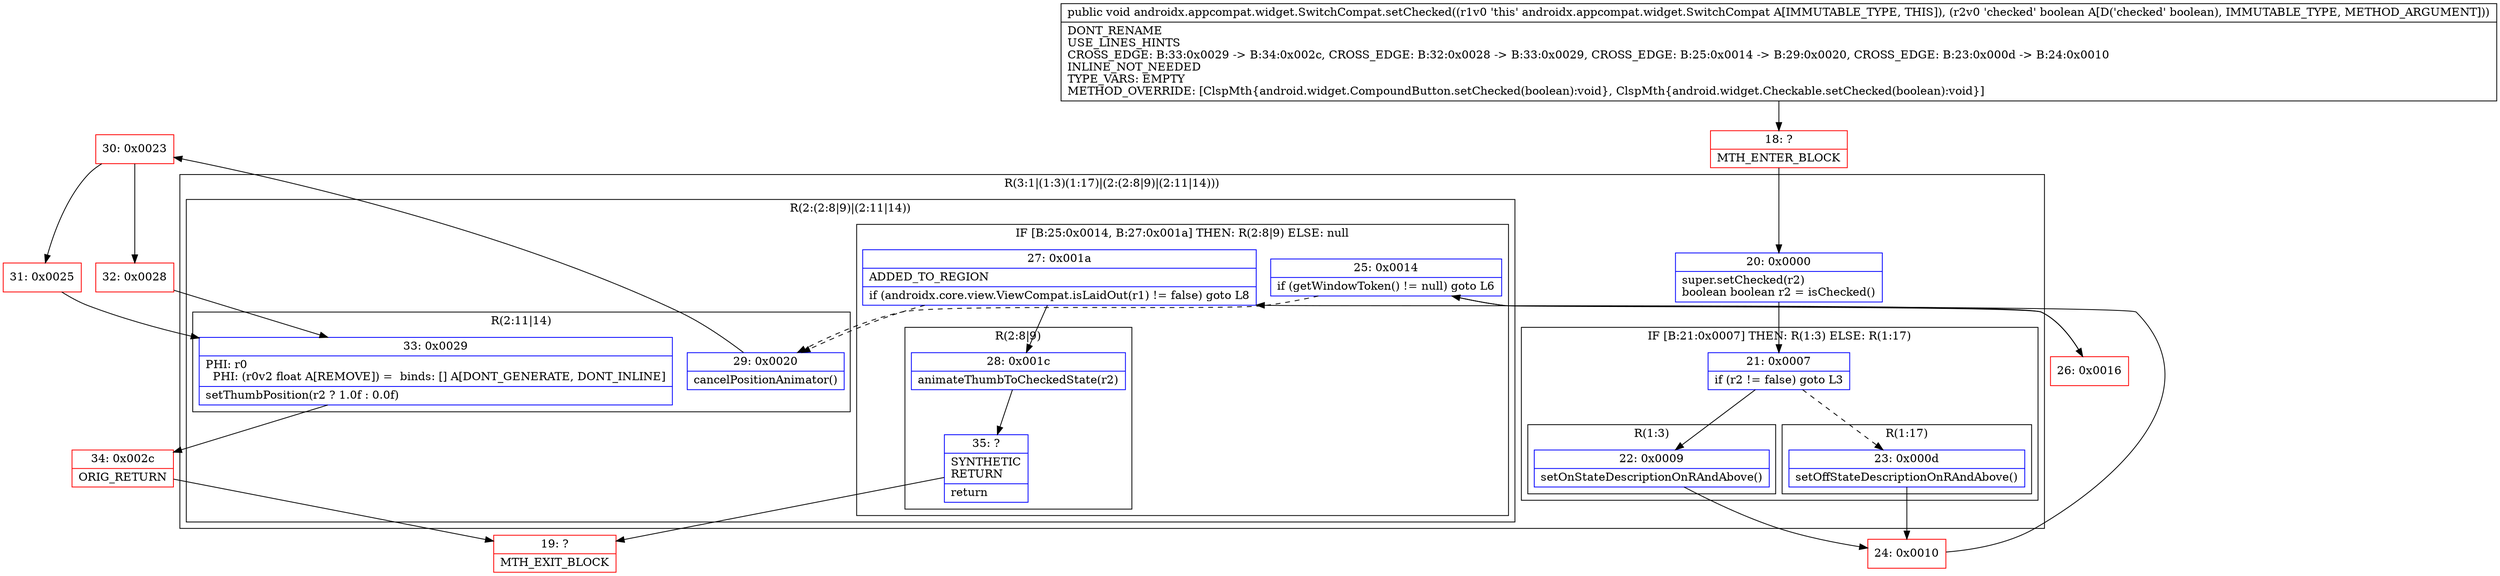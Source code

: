 digraph "CFG forandroidx.appcompat.widget.SwitchCompat.setChecked(Z)V" {
subgraph cluster_Region_1545965554 {
label = "R(3:1|(1:3)(1:17)|(2:(2:8|9)|(2:11|14)))";
node [shape=record,color=blue];
Node_20 [shape=record,label="{20\:\ 0x0000|super.setChecked(r2)\lboolean boolean r2 = isChecked()\l}"];
subgraph cluster_IfRegion_1849064413 {
label = "IF [B:21:0x0007] THEN: R(1:3) ELSE: R(1:17)";
node [shape=record,color=blue];
Node_21 [shape=record,label="{21\:\ 0x0007|if (r2 != false) goto L3\l}"];
subgraph cluster_Region_1520427112 {
label = "R(1:3)";
node [shape=record,color=blue];
Node_22 [shape=record,label="{22\:\ 0x0009|setOnStateDescriptionOnRAndAbove()\l}"];
}
subgraph cluster_Region_249940936 {
label = "R(1:17)";
node [shape=record,color=blue];
Node_23 [shape=record,label="{23\:\ 0x000d|setOffStateDescriptionOnRAndAbove()\l}"];
}
}
subgraph cluster_Region_1363069283 {
label = "R(2:(2:8|9)|(2:11|14))";
node [shape=record,color=blue];
subgraph cluster_IfRegion_495424066 {
label = "IF [B:25:0x0014, B:27:0x001a] THEN: R(2:8|9) ELSE: null";
node [shape=record,color=blue];
Node_25 [shape=record,label="{25\:\ 0x0014|if (getWindowToken() != null) goto L6\l}"];
Node_27 [shape=record,label="{27\:\ 0x001a|ADDED_TO_REGION\l|if (androidx.core.view.ViewCompat.isLaidOut(r1) != false) goto L8\l}"];
subgraph cluster_Region_2094209910 {
label = "R(2:8|9)";
node [shape=record,color=blue];
Node_28 [shape=record,label="{28\:\ 0x001c|animateThumbToCheckedState(r2)\l}"];
Node_35 [shape=record,label="{35\:\ ?|SYNTHETIC\lRETURN\l|return\l}"];
}
}
subgraph cluster_Region_1341511517 {
label = "R(2:11|14)";
node [shape=record,color=blue];
Node_29 [shape=record,label="{29\:\ 0x0020|cancelPositionAnimator()\l}"];
Node_33 [shape=record,label="{33\:\ 0x0029|PHI: r0 \l  PHI: (r0v2 float A[REMOVE]) =  binds: [] A[DONT_GENERATE, DONT_INLINE]\l|setThumbPosition(r2 ? 1.0f : 0.0f)\l}"];
}
}
}
Node_18 [shape=record,color=red,label="{18\:\ ?|MTH_ENTER_BLOCK\l}"];
Node_24 [shape=record,color=red,label="{24\:\ 0x0010}"];
Node_26 [shape=record,color=red,label="{26\:\ 0x0016}"];
Node_19 [shape=record,color=red,label="{19\:\ ?|MTH_EXIT_BLOCK\l}"];
Node_30 [shape=record,color=red,label="{30\:\ 0x0023}"];
Node_31 [shape=record,color=red,label="{31\:\ 0x0025}"];
Node_34 [shape=record,color=red,label="{34\:\ 0x002c|ORIG_RETURN\l}"];
Node_32 [shape=record,color=red,label="{32\:\ 0x0028}"];
MethodNode[shape=record,label="{public void androidx.appcompat.widget.SwitchCompat.setChecked((r1v0 'this' androidx.appcompat.widget.SwitchCompat A[IMMUTABLE_TYPE, THIS]), (r2v0 'checked' boolean A[D('checked' boolean), IMMUTABLE_TYPE, METHOD_ARGUMENT]))  | DONT_RENAME\lUSE_LINES_HINTS\lCROSS_EDGE: B:33:0x0029 \-\> B:34:0x002c, CROSS_EDGE: B:32:0x0028 \-\> B:33:0x0029, CROSS_EDGE: B:25:0x0014 \-\> B:29:0x0020, CROSS_EDGE: B:23:0x000d \-\> B:24:0x0010\lINLINE_NOT_NEEDED\lTYPE_VARS: EMPTY\lMETHOD_OVERRIDE: [ClspMth\{android.widget.CompoundButton.setChecked(boolean):void\}, ClspMth\{android.widget.Checkable.setChecked(boolean):void\}]\l}"];
MethodNode -> Node_18;Node_20 -> Node_21;
Node_21 -> Node_22;
Node_21 -> Node_23[style=dashed];
Node_22 -> Node_24;
Node_23 -> Node_24;
Node_25 -> Node_26;
Node_25 -> Node_29[style=dashed];
Node_27 -> Node_28;
Node_27 -> Node_29[style=dashed];
Node_28 -> Node_35;
Node_35 -> Node_19;
Node_29 -> Node_30;
Node_33 -> Node_34;
Node_18 -> Node_20;
Node_24 -> Node_25;
Node_26 -> Node_27;
Node_30 -> Node_31;
Node_30 -> Node_32;
Node_31 -> Node_33;
Node_34 -> Node_19;
Node_32 -> Node_33;
}

